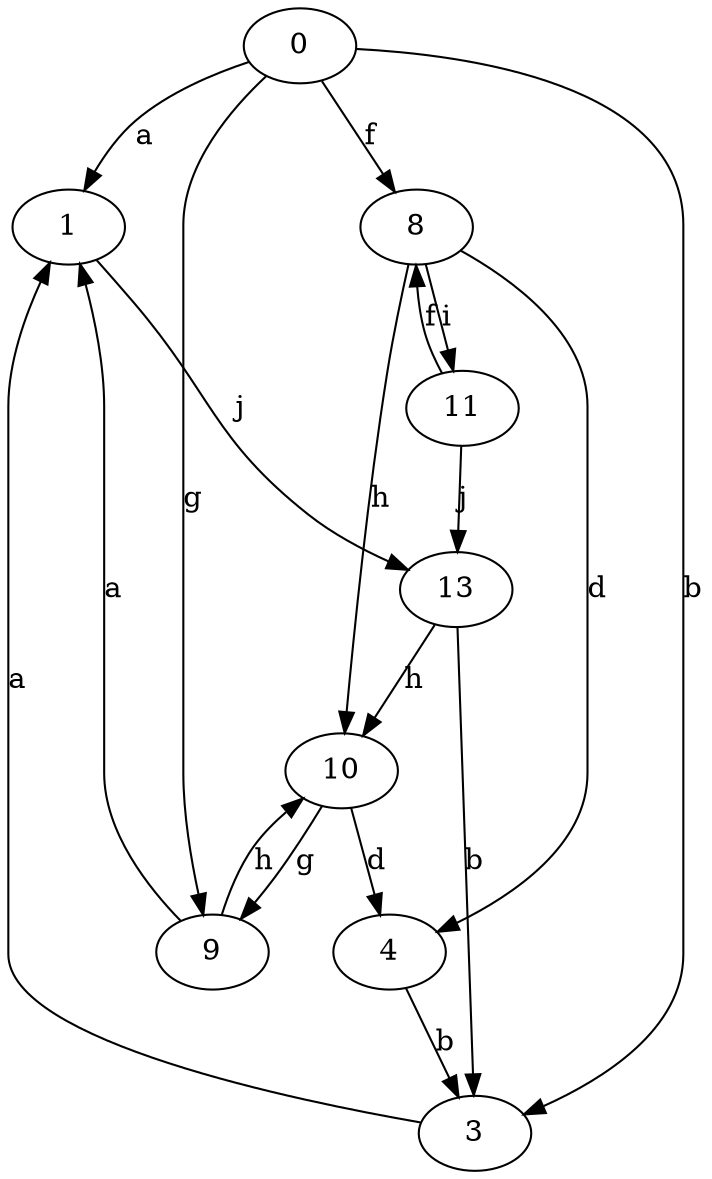 strict digraph  {
1;
3;
4;
8;
9;
0;
10;
11;
13;
1 -> 13  [label=j];
3 -> 1  [label=a];
4 -> 3  [label=b];
8 -> 4  [label=d];
8 -> 10  [label=h];
8 -> 11  [label=i];
9 -> 1  [label=a];
9 -> 10  [label=h];
0 -> 1  [label=a];
0 -> 3  [label=b];
0 -> 8  [label=f];
0 -> 9  [label=g];
10 -> 4  [label=d];
10 -> 9  [label=g];
11 -> 8  [label=f];
11 -> 13  [label=j];
13 -> 3  [label=b];
13 -> 10  [label=h];
}
